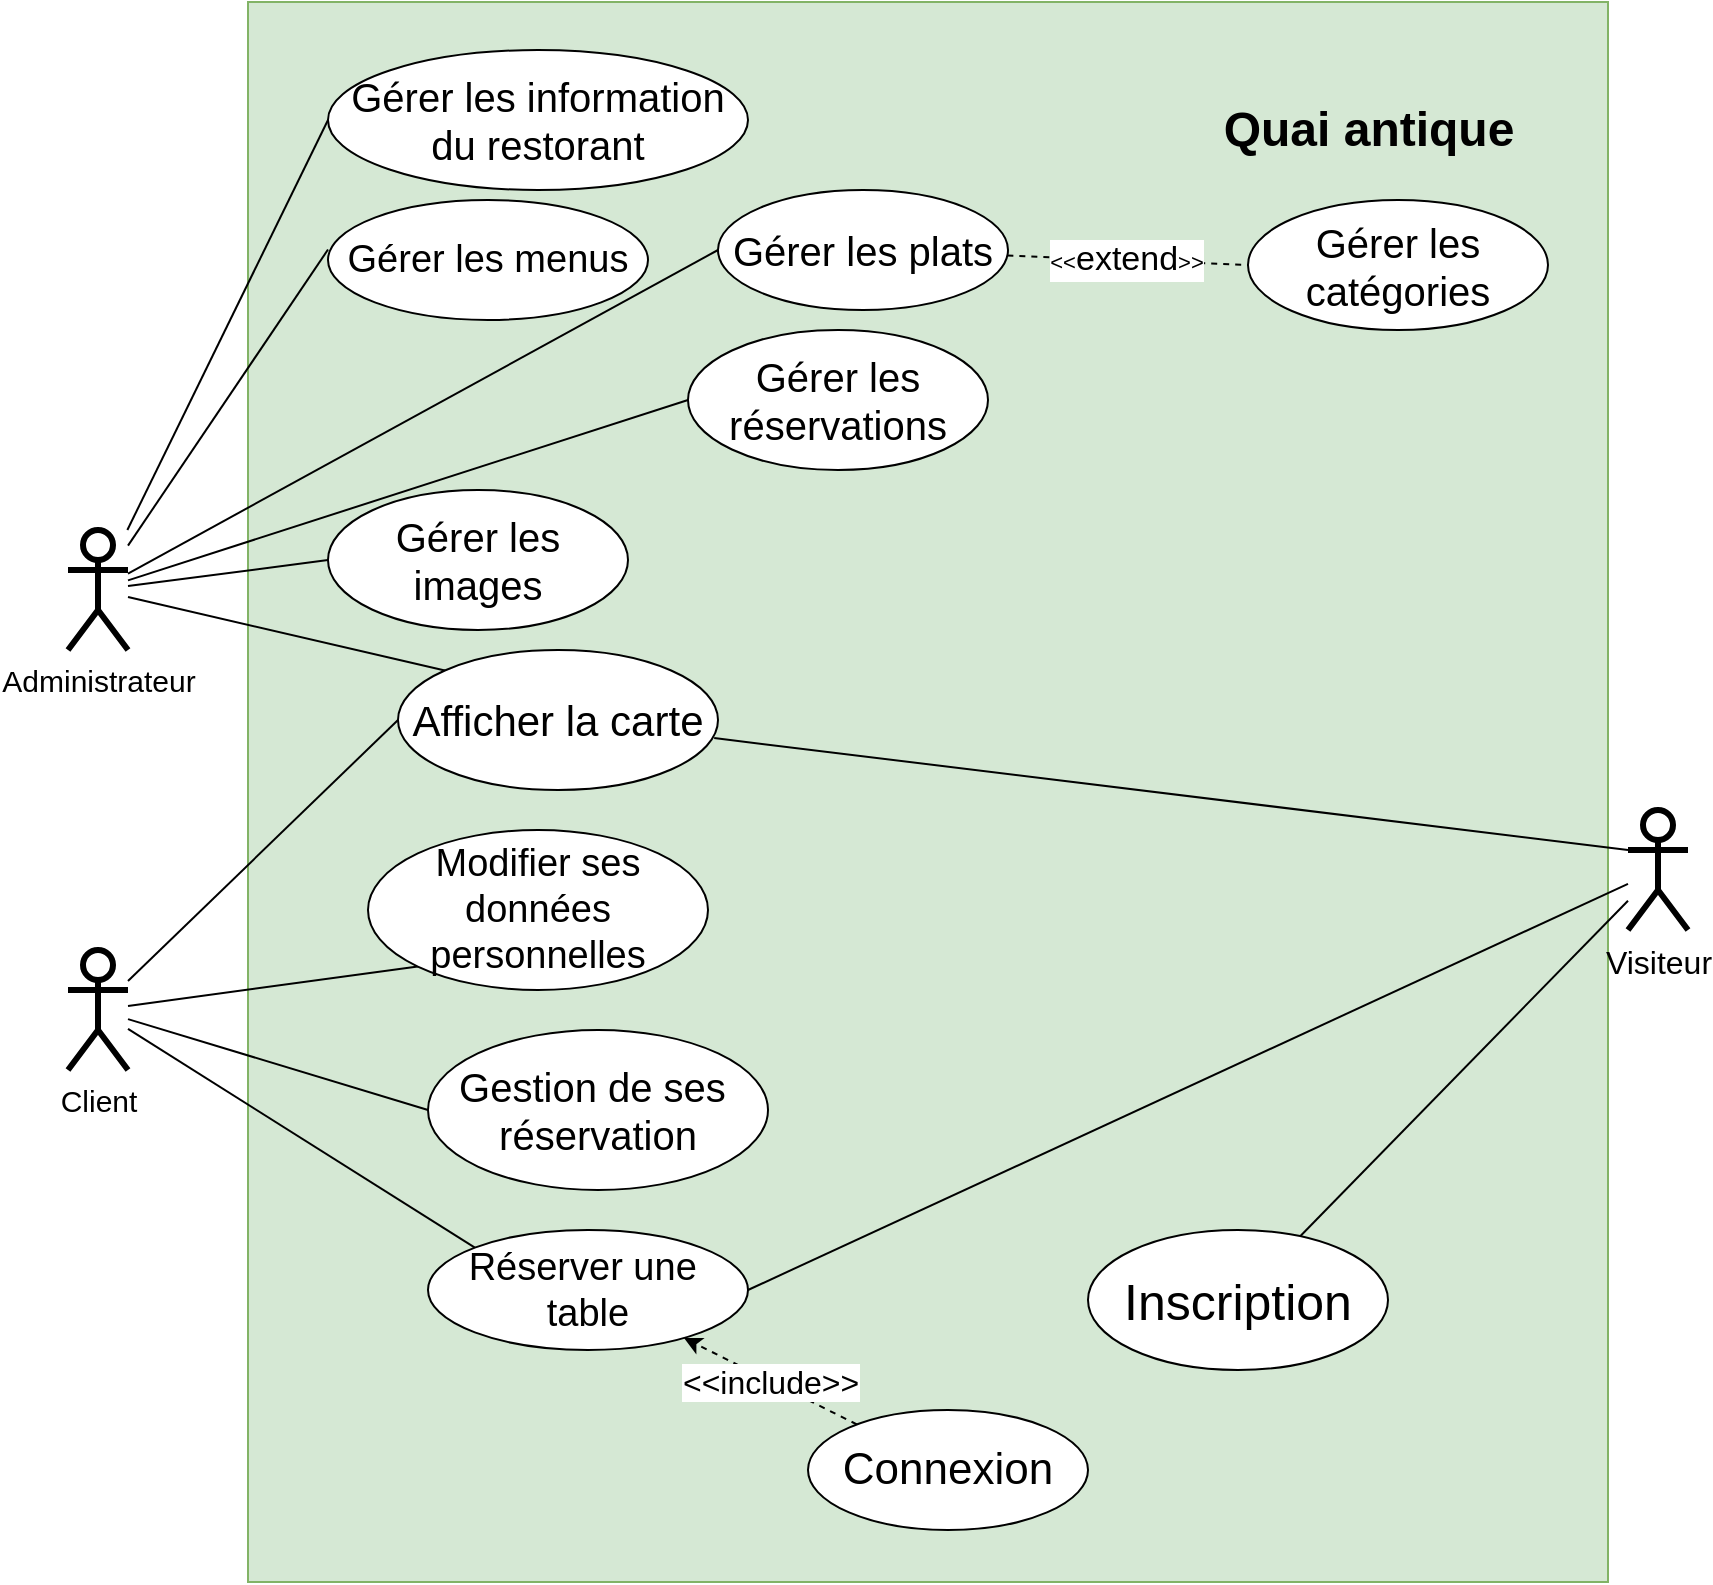 <mxfile version="24.7.12">
  <diagram name="Page-1" id="jlt8fodOVv4K1a1jERJl">
    <mxGraphModel dx="978" dy="1747" grid="1" gridSize="10" guides="1" tooltips="1" connect="1" arrows="1" fold="1" page="1" pageScale="1" pageWidth="827" pageHeight="1169" math="0" shadow="0">
      <root>
        <mxCell id="0" />
        <mxCell id="1" parent="0" />
        <mxCell id="Hi3eLZHkq1opFxPA8Br6-1" value="&lt;br&gt;&lt;div&gt;&lt;br/&gt;&lt;/div&gt;" style="rounded=0;whiteSpace=wrap;html=1;fillColor=#d5e8d4;strokeColor=#82b366;" parent="1" vertex="1">
          <mxGeometry x="130" y="-134" width="680" height="790" as="geometry" />
        </mxCell>
        <mxCell id="Hi3eLZHkq1opFxPA8Br6-2" value="Quai antique" style="text;strokeColor=none;fillColor=none;html=1;fontSize=24;fontStyle=1;verticalAlign=middle;align=center;" parent="1" vertex="1">
          <mxGeometry x="610" y="-90" width="160" height="40" as="geometry" />
        </mxCell>
        <mxCell id="Hi3eLZHkq1opFxPA8Br6-3" value="&lt;font style=&quot;font-size: 25px;&quot;&gt;Inscription&lt;/font&gt;" style="ellipse;whiteSpace=wrap;html=1;" parent="1" vertex="1">
          <mxGeometry x="550" y="480" width="150" height="70" as="geometry" />
        </mxCell>
        <mxCell id="Hi3eLZHkq1opFxPA8Br6-21" style="rounded=0;orthogonalLoop=1;jettySize=auto;html=1;entryX=0;entryY=0;entryDx=0;entryDy=0;endArrow=none;endFill=0;" parent="1" source="Hi3eLZHkq1opFxPA8Br6-4" target="Hi3eLZHkq1opFxPA8Br6-11" edge="1">
          <mxGeometry relative="1" as="geometry" />
        </mxCell>
        <mxCell id="Hi3eLZHkq1opFxPA8Br6-24" style="rounded=0;orthogonalLoop=1;jettySize=auto;html=1;entryX=0;entryY=0.5;entryDx=0;entryDy=0;endArrow=none;endFill=0;" parent="1" source="Hi3eLZHkq1opFxPA8Br6-4" target="Hi3eLZHkq1opFxPA8Br6-9" edge="1">
          <mxGeometry relative="1" as="geometry" />
        </mxCell>
        <mxCell id="Hi3eLZHkq1opFxPA8Br6-28" style="rounded=0;orthogonalLoop=1;jettySize=auto;html=1;entryX=0;entryY=0.5;entryDx=0;entryDy=0;endArrow=none;endFill=0;" parent="1" source="Hi3eLZHkq1opFxPA8Br6-4" target="Hi3eLZHkq1opFxPA8Br6-8" edge="1">
          <mxGeometry relative="1" as="geometry" />
        </mxCell>
        <mxCell id="Hi3eLZHkq1opFxPA8Br6-30" style="rounded=0;orthogonalLoop=1;jettySize=auto;html=1;entryX=0;entryY=1;entryDx=0;entryDy=0;endArrow=none;endFill=0;" parent="1" source="Hi3eLZHkq1opFxPA8Br6-4" target="Hi3eLZHkq1opFxPA8Br6-12" edge="1">
          <mxGeometry relative="1" as="geometry" />
        </mxCell>
        <mxCell id="Hi3eLZHkq1opFxPA8Br6-4" value="&lt;font style=&quot;font-size: 15px;&quot;&gt;Client &lt;/font&gt;" style="shape=umlActor;verticalLabelPosition=bottom;verticalAlign=top;html=1;outlineConnect=0;strokeWidth=3;" parent="1" vertex="1">
          <mxGeometry x="40" y="340" width="30" height="60" as="geometry" />
        </mxCell>
        <mxCell id="Hi3eLZHkq1opFxPA8Br6-26" style="rounded=0;orthogonalLoop=1;jettySize=auto;html=1;entryX=0;entryY=0;entryDx=0;entryDy=0;endArrow=none;endFill=0;" parent="1" source="Hi3eLZHkq1opFxPA8Br6-5" target="Hi3eLZHkq1opFxPA8Br6-9" edge="1">
          <mxGeometry relative="1" as="geometry" />
        </mxCell>
        <mxCell id="Hi3eLZHkq1opFxPA8Br6-33" style="rounded=0;orthogonalLoop=1;jettySize=auto;html=1;entryX=0;entryY=0.5;entryDx=0;entryDy=0;endArrow=none;endFill=0;" parent="1" source="Hi3eLZHkq1opFxPA8Br6-5" target="Hi3eLZHkq1opFxPA8Br6-7" edge="1">
          <mxGeometry relative="1" as="geometry" />
        </mxCell>
        <mxCell id="Hi3eLZHkq1opFxPA8Br6-34" style="rounded=0;orthogonalLoop=1;jettySize=auto;html=1;entryX=0;entryY=0.5;entryDx=0;entryDy=0;endArrow=none;endFill=0;" parent="1" source="Hi3eLZHkq1opFxPA8Br6-5" target="Hi3eLZHkq1opFxPA8Br6-17" edge="1">
          <mxGeometry relative="1" as="geometry" />
        </mxCell>
        <mxCell id="Hi3eLZHkq1opFxPA8Br6-36" style="rounded=0;orthogonalLoop=1;jettySize=auto;html=1;entryX=0;entryY=0.5;entryDx=0;entryDy=0;endArrow=none;endFill=0;" parent="1" source="Hi3eLZHkq1opFxPA8Br6-5" target="Hi3eLZHkq1opFxPA8Br6-32" edge="1">
          <mxGeometry relative="1" as="geometry" />
        </mxCell>
        <mxCell id="Hi3eLZHkq1opFxPA8Br6-37" style="rounded=0;orthogonalLoop=1;jettySize=auto;html=1;entryX=0;entryY=0.5;entryDx=0;entryDy=0;endArrow=none;endFill=0;" parent="1" source="Hi3eLZHkq1opFxPA8Br6-5" target="Hi3eLZHkq1opFxPA8Br6-15" edge="1">
          <mxGeometry relative="1" as="geometry" />
        </mxCell>
        <mxCell id="Hi3eLZHkq1opFxPA8Br6-5" value="&lt;font style=&quot;font-size: 15px;&quot;&gt;Administrateur&lt;/font&gt;" style="shape=umlActor;verticalLabelPosition=bottom;verticalAlign=top;html=1;outlineConnect=0;strokeWidth=3;" parent="1" vertex="1">
          <mxGeometry x="40" y="130" width="30" height="60" as="geometry" />
        </mxCell>
        <mxCell id="Hi3eLZHkq1opFxPA8Br6-19" style="rounded=0;orthogonalLoop=1;jettySize=auto;html=1;endArrow=none;endFill=0;" parent="1" source="Hi3eLZHkq1opFxPA8Br6-6" target="Hi3eLZHkq1opFxPA8Br6-3" edge="1">
          <mxGeometry relative="1" as="geometry" />
        </mxCell>
        <mxCell id="Hi3eLZHkq1opFxPA8Br6-25" style="rounded=0;orthogonalLoop=1;jettySize=auto;html=1;entryX=0.988;entryY=0.629;entryDx=0;entryDy=0;endArrow=none;endFill=0;exitX=0;exitY=0.333;exitDx=0;exitDy=0;exitPerimeter=0;entryPerimeter=0;" parent="1" source="Hi3eLZHkq1opFxPA8Br6-6" target="Hi3eLZHkq1opFxPA8Br6-9" edge="1">
          <mxGeometry relative="1" as="geometry">
            <mxPoint x="840.78" y="284.507" as="sourcePoint" />
            <mxPoint x="249.211" y="235.499" as="targetPoint" />
          </mxGeometry>
        </mxCell>
        <mxCell id="Hi3eLZHkq1opFxPA8Br6-6" value="&lt;font style=&quot;font-size: 16px;&quot;&gt;Visiteur&lt;/font&gt;" style="shape=umlActor;verticalLabelPosition=bottom;verticalAlign=top;html=1;outlineConnect=0;strokeWidth=3;" parent="1" vertex="1">
          <mxGeometry x="820" y="270" width="30" height="60" as="geometry" />
        </mxCell>
        <mxCell id="Hi3eLZHkq1opFxPA8Br6-7" value="&lt;font style=&quot;font-size: 20px;&quot;&gt;Gérer les images&lt;/font&gt;" style="ellipse;whiteSpace=wrap;html=1;" parent="1" vertex="1">
          <mxGeometry x="170" y="110" width="150" height="70" as="geometry" />
        </mxCell>
        <mxCell id="Hi3eLZHkq1opFxPA8Br6-8" value="&lt;div style=&quot;font-size: 20px;&quot;&gt;&lt;font style=&quot;font-size: 20px;&quot;&gt;Gestion de ses&amp;nbsp;&lt;/font&gt;&lt;/div&gt;&lt;div style=&quot;font-size: 20px;&quot;&gt;&lt;font style=&quot;font-size: 20px;&quot;&gt;réservation&lt;/font&gt;&lt;/div&gt;" style="ellipse;whiteSpace=wrap;html=1;" parent="1" vertex="1">
          <mxGeometry x="220" y="380" width="170" height="80" as="geometry" />
        </mxCell>
        <mxCell id="Hi3eLZHkq1opFxPA8Br6-9" value="&lt;font style=&quot;font-size: 21px;&quot;&gt;Afficher la carte&lt;font style=&quot;font-size: 21px;&quot;&gt;&lt;br&gt;&lt;/font&gt;&lt;/font&gt;" style="ellipse;whiteSpace=wrap;html=1;" parent="1" vertex="1">
          <mxGeometry x="205" y="190" width="160" height="70" as="geometry" />
        </mxCell>
        <mxCell id="Hi3eLZHkq1opFxPA8Br6-23" value="&lt;font style=&quot;font-size: 16px;&quot;&gt;&amp;lt;&amp;lt;include&amp;gt;&amp;gt;&lt;/font&gt;" style="rounded=0;orthogonalLoop=1;jettySize=auto;html=1;endArrow=classic;endFill=1;dashed=1;" parent="1" source="Hi3eLZHkq1opFxPA8Br6-10" target="Hi3eLZHkq1opFxPA8Br6-11" edge="1">
          <mxGeometry relative="1" as="geometry" />
        </mxCell>
        <mxCell id="Hi3eLZHkq1opFxPA8Br6-10" value="&lt;font style=&quot;font-size: 22px;&quot;&gt;Connexion&lt;/font&gt;" style="ellipse;whiteSpace=wrap;html=1;" parent="1" vertex="1">
          <mxGeometry x="410" y="570" width="140" height="60" as="geometry" />
        </mxCell>
        <mxCell id="Hi3eLZHkq1opFxPA8Br6-11" value="&lt;div&gt;&lt;font style=&quot;font-size: 19px;&quot;&gt;Réserver une&amp;nbsp;&lt;/font&gt;&lt;/div&gt;&lt;div&gt;&lt;font style=&quot;font-size: 19px;&quot;&gt;table&lt;/font&gt;&lt;/div&gt;" style="ellipse;whiteSpace=wrap;html=1;" parent="1" vertex="1">
          <mxGeometry x="220" y="480" width="160" height="60" as="geometry" />
        </mxCell>
        <mxCell id="Hi3eLZHkq1opFxPA8Br6-12" value="&lt;font style=&quot;font-size: 19px;&quot;&gt;Modifier ses données personnelles&lt;/font&gt;" style="ellipse;whiteSpace=wrap;html=1;" parent="1" vertex="1">
          <mxGeometry x="190" y="280" width="170" height="80" as="geometry" />
        </mxCell>
        <mxCell id="Hi3eLZHkq1opFxPA8Br6-14" value="&lt;font style=&quot;font-size: 20px;&quot;&gt;Gérer les catégories&lt;br&gt;&lt;/font&gt;" style="ellipse;whiteSpace=wrap;html=1;" parent="1" vertex="1">
          <mxGeometry x="630" y="-35" width="150" height="65" as="geometry" />
        </mxCell>
        <mxCell id="Hi3eLZHkq1opFxPA8Br6-15" value="&lt;font style=&quot;font-size: 20px;&quot;&gt;Gérer les information du restorant&lt;br&gt;&lt;/font&gt;" style="ellipse;whiteSpace=wrap;html=1;" parent="1" vertex="1">
          <mxGeometry x="170" y="-110" width="210" height="70" as="geometry" />
        </mxCell>
        <mxCell id="Hi3eLZHkq1opFxPA8Br6-16" value="&lt;font style=&quot;font-size: 19px;&quot;&gt;Gérer les menus&lt;/font&gt;" style="ellipse;whiteSpace=wrap;html=1;" parent="1" vertex="1">
          <mxGeometry x="170" y="-35" width="160" height="60" as="geometry" />
        </mxCell>
        <mxCell id="Hi3eLZHkq1opFxPA8Br6-38" style="rounded=0;orthogonalLoop=1;jettySize=auto;html=1;entryX=0;entryY=0.5;entryDx=0;entryDy=0;dashed=1;endArrow=none;endFill=0;" parent="1" source="Hi3eLZHkq1opFxPA8Br6-17" target="Hi3eLZHkq1opFxPA8Br6-14" edge="1">
          <mxGeometry relative="1" as="geometry" />
        </mxCell>
        <mxCell id="Hi3eLZHkq1opFxPA8Br6-39" value="&amp;lt;&amp;lt;&lt;font style=&quot;font-size: 17px;&quot;&gt;extend&lt;/font&gt;&amp;gt;&amp;gt;" style="edgeLabel;html=1;align=center;verticalAlign=middle;resizable=0;points=[];" parent="Hi3eLZHkq1opFxPA8Br6-38" vertex="1" connectable="0">
          <mxGeometry x="-0.015" relative="1" as="geometry">
            <mxPoint as="offset" />
          </mxGeometry>
        </mxCell>
        <mxCell id="Hi3eLZHkq1opFxPA8Br6-17" value="&lt;font style=&quot;font-size: 20px;&quot;&gt;Gérer les plats&lt;/font&gt;" style="ellipse;whiteSpace=wrap;html=1;" parent="1" vertex="1">
          <mxGeometry x="365" y="-40" width="145" height="60" as="geometry" />
        </mxCell>
        <mxCell id="Hi3eLZHkq1opFxPA8Br6-20" style="rounded=0;orthogonalLoop=1;jettySize=auto;html=1;entryX=1;entryY=0.5;entryDx=0;entryDy=0;endArrow=none;endFill=0;" parent="1" source="Hi3eLZHkq1opFxPA8Br6-6" target="Hi3eLZHkq1opFxPA8Br6-11" edge="1">
          <mxGeometry relative="1" as="geometry">
            <mxPoint x="836.96" y="279.997" as="sourcePoint" />
            <mxPoint x="313.04" y="510.42" as="targetPoint" />
          </mxGeometry>
        </mxCell>
        <mxCell id="Hi3eLZHkq1opFxPA8Br6-32" value="&lt;font style=&quot;font-size: 20px;&quot;&gt;Gérer les réservations&lt;br&gt;&lt;/font&gt;" style="ellipse;whiteSpace=wrap;html=1;" parent="1" vertex="1">
          <mxGeometry x="350" y="30" width="150" height="70" as="geometry" />
        </mxCell>
        <mxCell id="Hi3eLZHkq1opFxPA8Br6-35" style="rounded=0;orthogonalLoop=1;jettySize=auto;html=1;entryX=0;entryY=0.413;entryDx=0;entryDy=0;entryPerimeter=0;endArrow=none;endFill=0;" parent="1" source="Hi3eLZHkq1opFxPA8Br6-5" target="Hi3eLZHkq1opFxPA8Br6-16" edge="1">
          <mxGeometry relative="1" as="geometry" />
        </mxCell>
      </root>
    </mxGraphModel>
  </diagram>
</mxfile>
